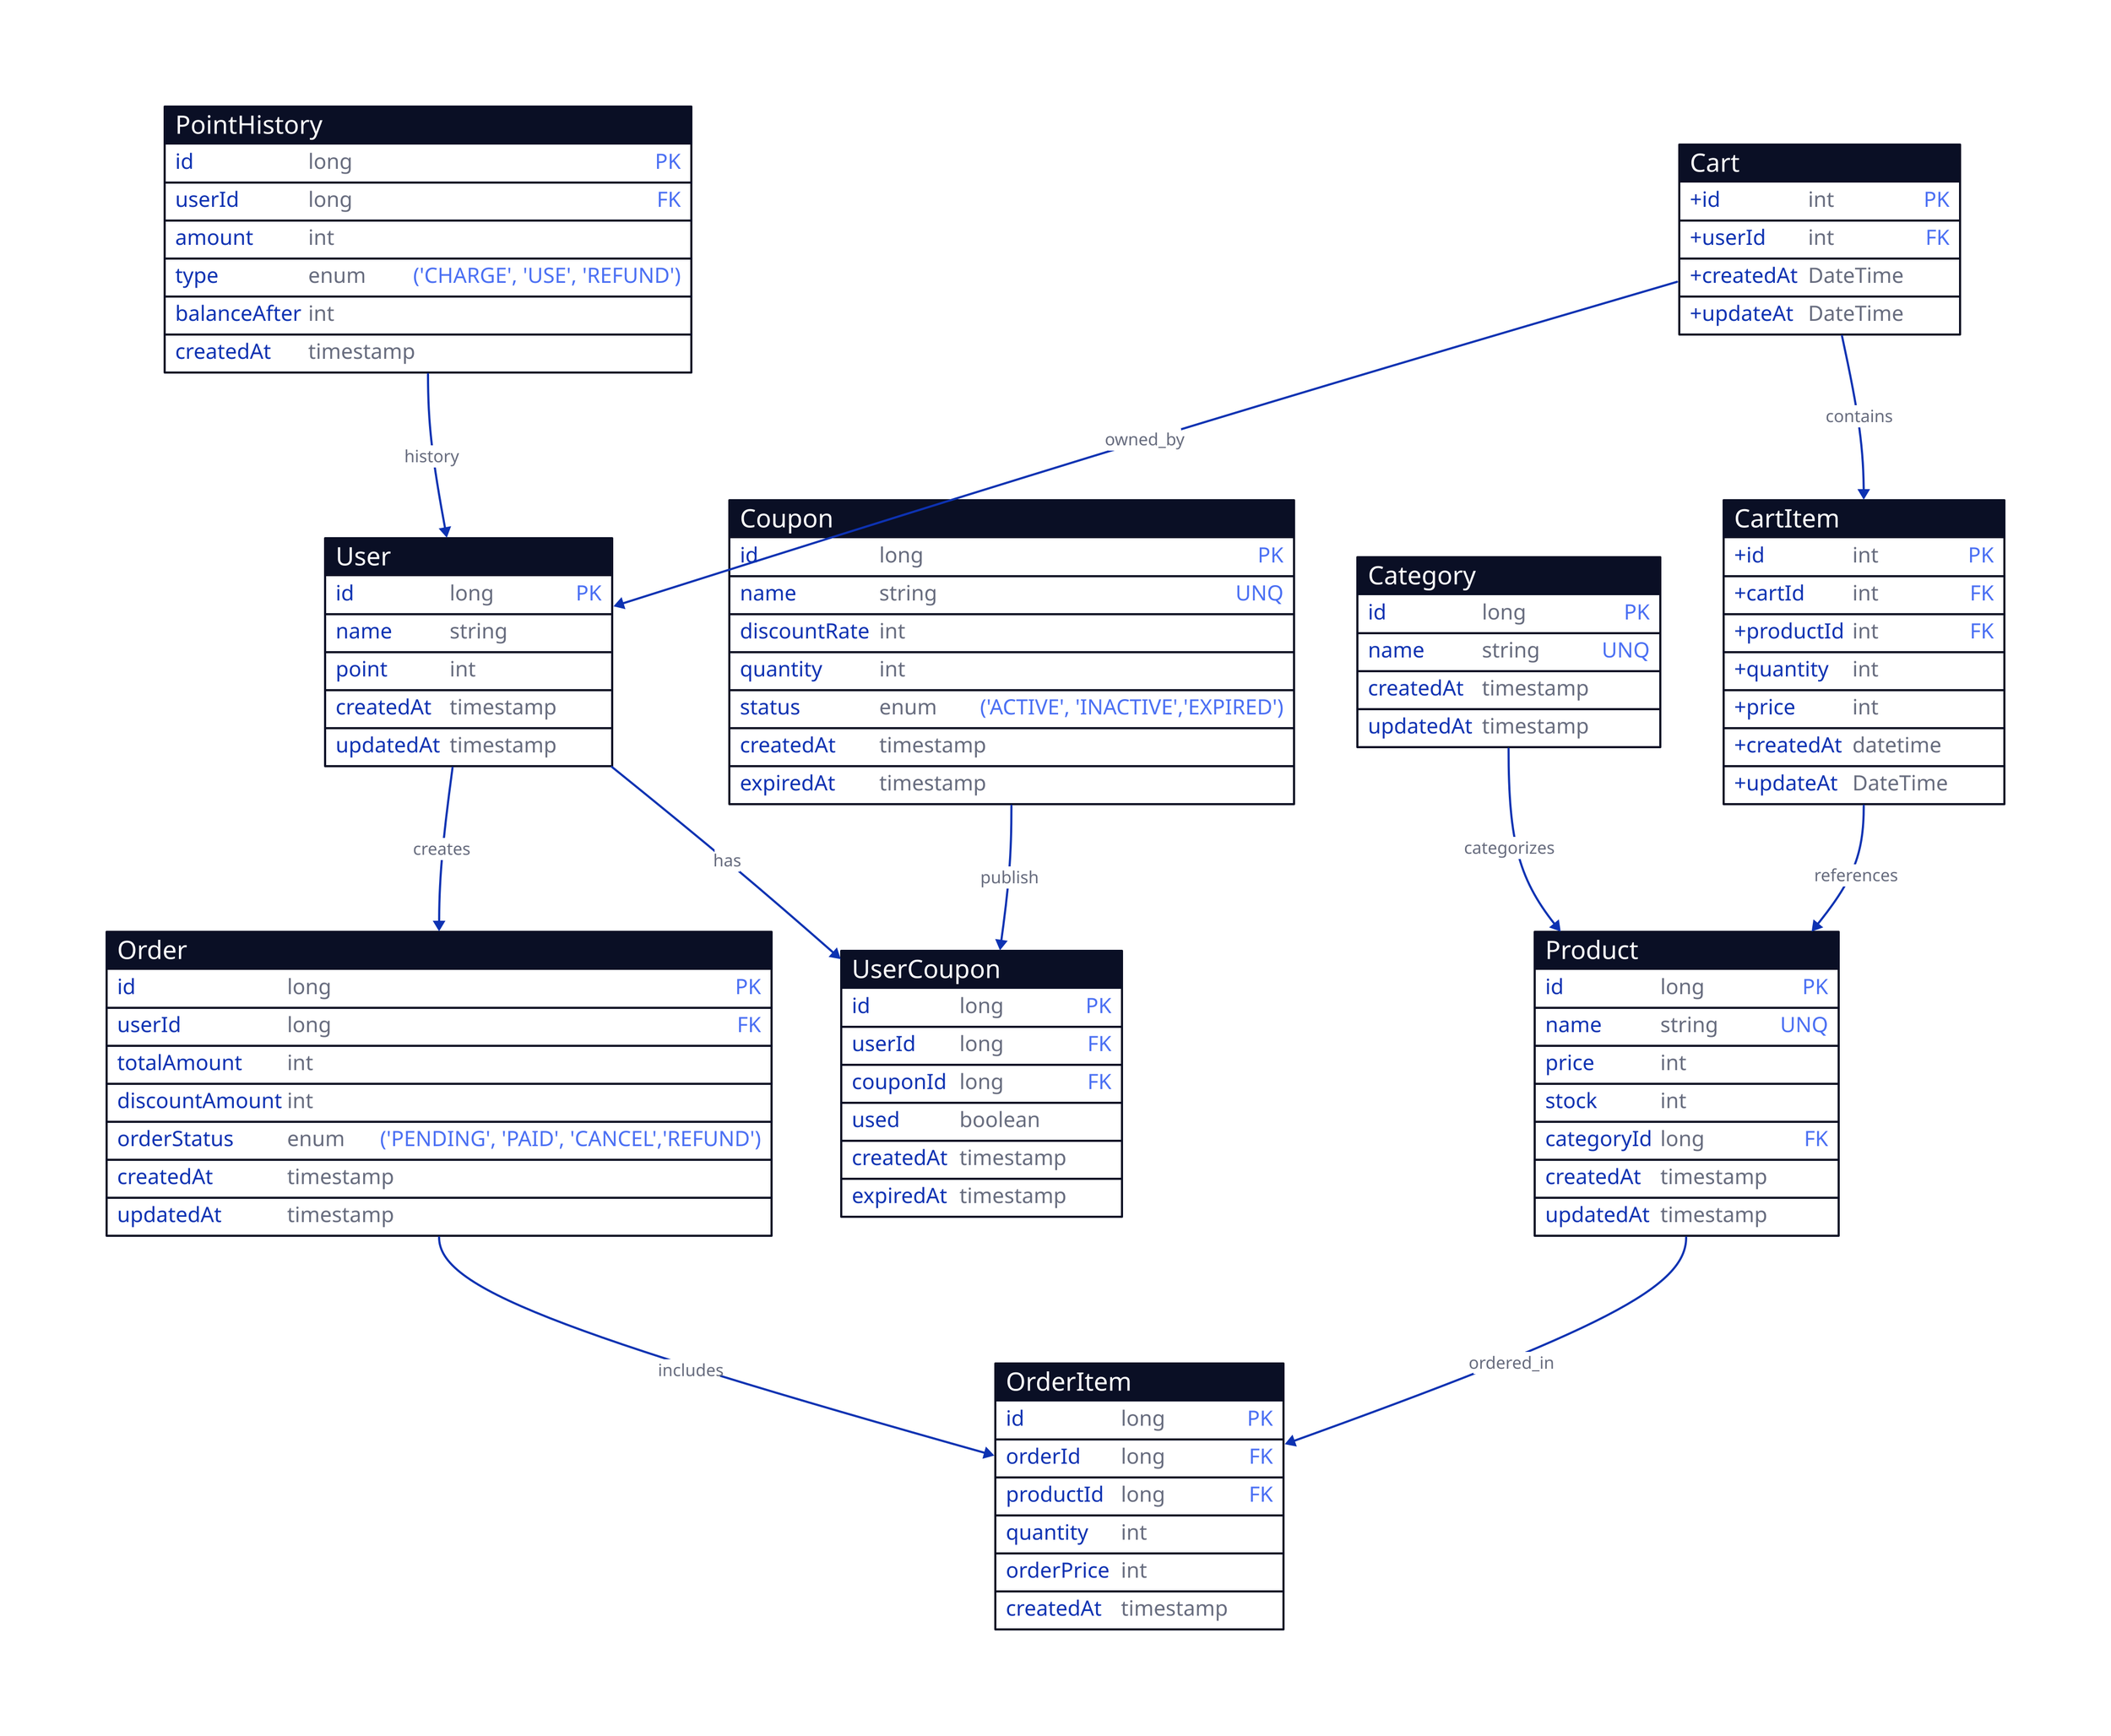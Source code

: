 User: {
  shape: sql_table
  id: long {constraint: primary_key}
  name: string
  point: int
  createdAt: timestamp
  updatedAt: timestamp
}

Product: {
  shape: sql_table
  id: long {constraint: primary_key}
  name: string {constraint: unique}
  price: int
  stock: int
  categoryId: long {constraint: foreign_key}
  createdAt: timestamp
  updatedAt: timestamp
}

Category: {
  shape: sql_table
  id: long {constraint: primary_key}
  name: string {constraint: unique}
  createdAt: timestamp
  updatedAt: timestamp
}

PointHistory: {
  shape: sql_table
  id: long {constraint: primary_key}
  userId: long {constraint: foreign_key}
  amount: int
  type: enum {constraint: ('CHARGE', 'USE', 'REFUND')}
  balanceAfter: int
  createdAt: timestamp
}

UserCoupon: {
  shape: sql_table
  id: long {constraint: primary_key}
  userId: long {constraint: foreign_key}
  couponId: long {constraint: foreign_key}
  used: boolean
  createdAt: timestamp
  expiredAt: timestamp
}

Order: {
  shape: sql_table
  id: long {constraint: primary_key}
  userId: long {constraint: foreign_key}
  totalAmount: int
  discountAmount: int
  orderStatus: enum {constraint: ('PENDING', 'PAID', 'CANCEL','REFUND')}
  createdAt: timestamp
  updatedAt: timestamp
}

OrderItem: {
  shape: sql_table
  id: long {constraint: primary_key}
  orderId: long {constraint: foreign_key}
  productId: long {constraint: foreign_key}
  quantity: int
  orderPrice: int
  createdAt: timestamp
}

Coupon: {
  shape: sql_table
  id: long {constraint: primary_key}
  name: string {constraint: unique}
  discountRate: int
  quantity: int
  status: enum {constraint: ('ACTIVE', 'INACTIVE','EXPIRED')}
  createdAt: timestamp
  expiredAt: timestamp
}
Cart: {
  shape: sql_table
  +id: int {constraint: primary_key}
  +userId: int {constraint: foreign_key}
  +createdAt: DateTime
  +updateAt: DateTime
}

CartItem: {
  shape: sql_table
  +id: int {constraint: primary_key}
  +cartId: int {constraint: foreign_key}
  +productId: int {constraint: foreign_key}
  +quantity: int
  +price: int
  +createdAt: datetime
  +updateAt: DateTime
}

User -> Order: creates
Order -> OrderItem: includes
Product -> OrderItem: ordered_in
User -> UserCoupon: has
Coupon -> UserCoupon: publish
PointHistory -> User: history
Category -> Product: categorizes
Cart -> CartItem: contains
CartItem -> Product: references
Cart -> User: owned_by
